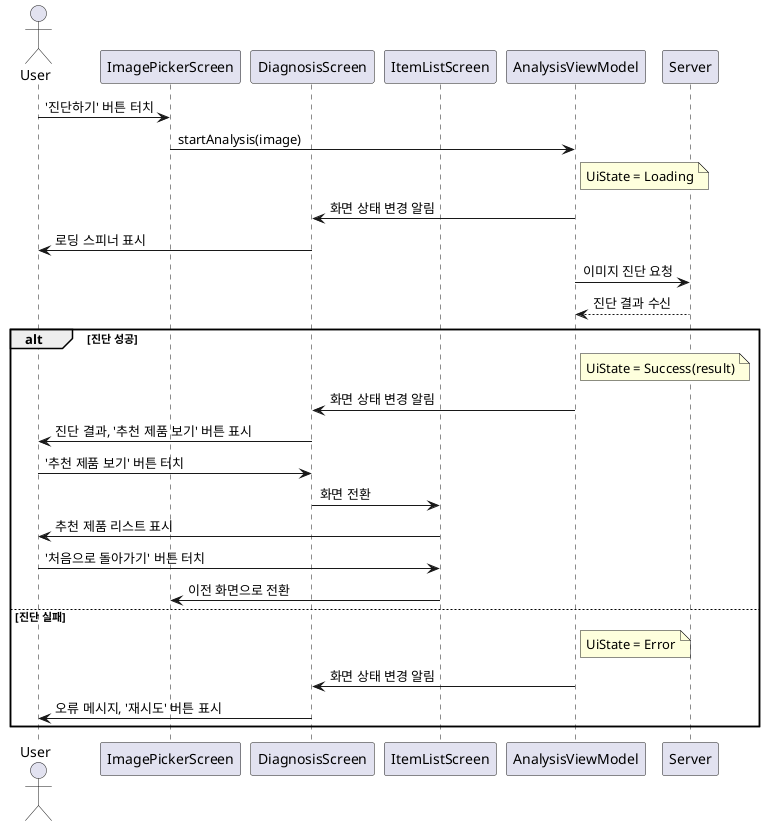 @startuml
actor User
participant ImagePickerScreen
participant DiagnosisScreen
participant ItemListScreen
participant AnalysisViewModel
participant Server

User -> ImagePickerScreen: '진단하기' 버튼 터치
ImagePickerScreen -> AnalysisViewModel: startAnalysis(image)
note right of AnalysisViewModel: UiState = Loading
AnalysisViewModel -> DiagnosisScreen: 화면 상태 변경 알림
DiagnosisScreen -> User: 로딩 스피너 표시

AnalysisViewModel -> Server: 이미지 진단 요청
Server --> AnalysisViewModel: 진단 결과 수신

alt 진단 성공
    note right of AnalysisViewModel: UiState = Success(result)
    AnalysisViewModel -> DiagnosisScreen: 화면 상태 변경 알림
    DiagnosisScreen -> User: 진단 결과, '추천 제품 보기' 버튼 표시

    User -> DiagnosisScreen: '추천 제품 보기' 버튼 터치
    DiagnosisScreen -> ItemListScreen: 화면 전환

    ' ItemListScreen은 ViewModel의 상태를 구독하고 있으므로,
    ' 별도의 요청 없이도 이미 ViewModel에 저장된 제품 정보를 바로 표시할 수 있음
    ItemListScreen -> User: 추천 제품 리스트 표시

    User -> ItemListScreen: '처음으로 돌아가기' 버튼 터치
    ItemListScreen -> ImagePickerScreen: 이전 화면으로 전환

else 진단 실패
    note right of AnalysisViewModel: UiState = Error
    AnalysisViewModel -> DiagnosisScreen: 화면 상태 변경 알림
    DiagnosisScreen -> User: 오류 메시지, '재시도' 버튼 표시
end
@enduml